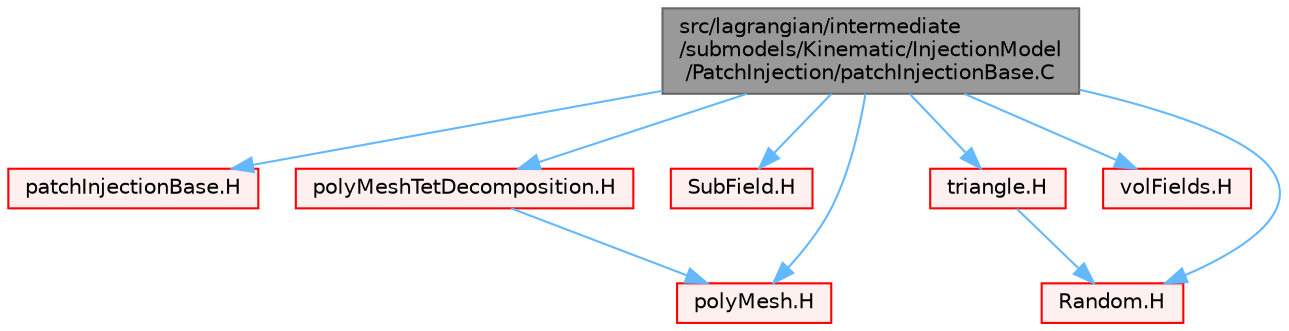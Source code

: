 digraph "src/lagrangian/intermediate/submodels/Kinematic/InjectionModel/PatchInjection/patchInjectionBase.C"
{
 // LATEX_PDF_SIZE
  bgcolor="transparent";
  edge [fontname=Helvetica,fontsize=10,labelfontname=Helvetica,labelfontsize=10];
  node [fontname=Helvetica,fontsize=10,shape=box,height=0.2,width=0.4];
  Node1 [id="Node000001",label="src/lagrangian/intermediate\l/submodels/Kinematic/InjectionModel\l/PatchInjection/patchInjectionBase.C",height=0.2,width=0.4,color="gray40", fillcolor="grey60", style="filled", fontcolor="black",tooltip=" "];
  Node1 -> Node2 [id="edge1_Node000001_Node000002",color="steelblue1",style="solid",tooltip=" "];
  Node2 [id="Node000002",label="patchInjectionBase.H",height=0.2,width=0.4,color="red", fillcolor="#FFF0F0", style="filled",URL="$patchInjectionBase_8H.html",tooltip=" "];
  Node1 -> Node215 [id="edge2_Node000001_Node000215",color="steelblue1",style="solid",tooltip=" "];
  Node215 [id="Node000215",label="polyMesh.H",height=0.2,width=0.4,color="red", fillcolor="#FFF0F0", style="filled",URL="$polyMesh_8H.html",tooltip=" "];
  Node1 -> Node264 [id="edge3_Node000001_Node000264",color="steelblue1",style="solid",tooltip=" "];
  Node264 [id="Node000264",label="SubField.H",height=0.2,width=0.4,color="red", fillcolor="#FFF0F0", style="filled",URL="$SubField_8H.html",tooltip=" "];
  Node1 -> Node281 [id="edge4_Node000001_Node000281",color="steelblue1",style="solid",tooltip=" "];
  Node281 [id="Node000281",label="Random.H",height=0.2,width=0.4,color="red", fillcolor="#FFF0F0", style="filled",URL="$Random_8H.html",tooltip=" "];
  Node1 -> Node285 [id="edge5_Node000001_Node000285",color="steelblue1",style="solid",tooltip=" "];
  Node285 [id="Node000285",label="triangle.H",height=0.2,width=0.4,color="red", fillcolor="#FFF0F0", style="filled",URL="$triangle_8H.html",tooltip=" "];
  Node285 -> Node281 [id="edge6_Node000285_Node000281",color="steelblue1",style="solid",tooltip=" "];
  Node1 -> Node293 [id="edge7_Node000001_Node000293",color="steelblue1",style="solid",tooltip=" "];
  Node293 [id="Node000293",label="volFields.H",height=0.2,width=0.4,color="red", fillcolor="#FFF0F0", style="filled",URL="$volFields_8H.html",tooltip=" "];
  Node1 -> Node393 [id="edge8_Node000001_Node000393",color="steelblue1",style="solid",tooltip=" "];
  Node393 [id="Node000393",label="polyMeshTetDecomposition.H",height=0.2,width=0.4,color="red", fillcolor="#FFF0F0", style="filled",URL="$polyMeshTetDecomposition_8H.html",tooltip=" "];
  Node393 -> Node215 [id="edge9_Node000393_Node000215",color="steelblue1",style="solid",tooltip=" "];
}
